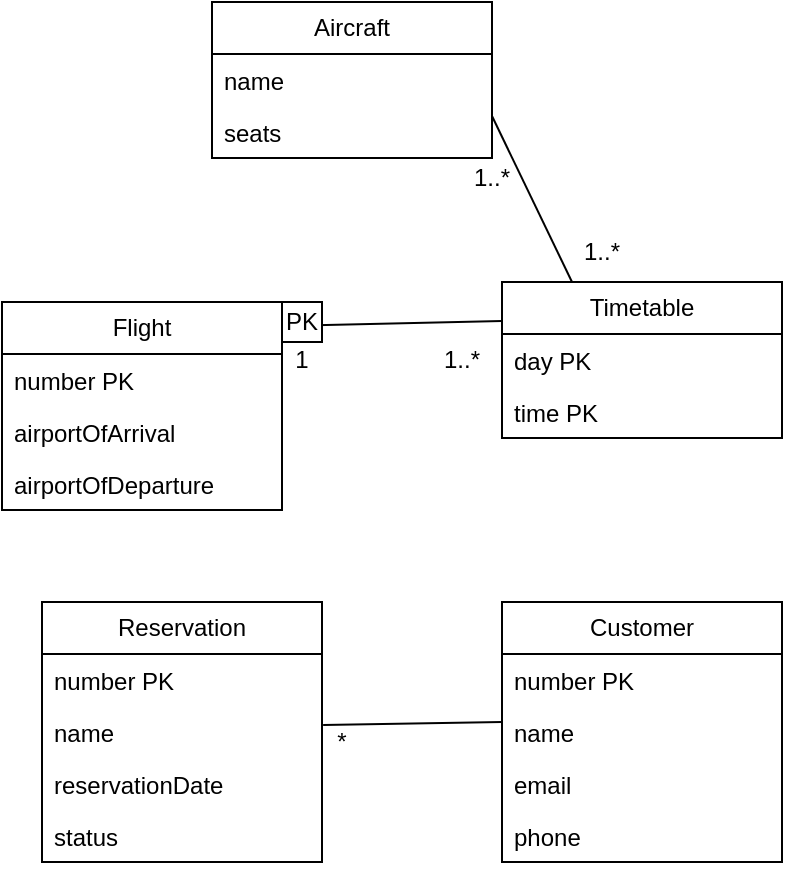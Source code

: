 <mxfile version="21.0.6" type="github">
  <diagram name="Page-1" id="NGk4XPU27g2w4JLJklzG">
    <mxGraphModel dx="569" dy="350" grid="1" gridSize="10" guides="1" tooltips="1" connect="1" arrows="1" fold="1" page="1" pageScale="1" pageWidth="850" pageHeight="1100" math="0" shadow="0">
      <root>
        <mxCell id="0" />
        <mxCell id="1" parent="0" />
        <mxCell id="lGLvCR6cDgvS0Mj2bg7t-1" value="Flight" style="swimlane;fontStyle=0;childLayout=stackLayout;horizontal=1;startSize=26;fillColor=none;horizontalStack=0;resizeParent=1;resizeParentMax=0;resizeLast=0;collapsible=1;marginBottom=0;whiteSpace=wrap;html=1;" parent="1" vertex="1">
          <mxGeometry x="320" y="410" width="140" height="104" as="geometry" />
        </mxCell>
        <mxCell id="lGLvCR6cDgvS0Mj2bg7t-2" value="number PK" style="text;strokeColor=none;fillColor=none;align=left;verticalAlign=top;spacingLeft=4;spacingRight=4;overflow=hidden;rotatable=0;points=[[0,0.5],[1,0.5]];portConstraint=eastwest;whiteSpace=wrap;html=1;" parent="lGLvCR6cDgvS0Mj2bg7t-1" vertex="1">
          <mxGeometry y="26" width="140" height="26" as="geometry" />
        </mxCell>
        <mxCell id="lGLvCR6cDgvS0Mj2bg7t-3" value="airportOfArrival" style="text;strokeColor=none;fillColor=none;align=left;verticalAlign=top;spacingLeft=4;spacingRight=4;overflow=hidden;rotatable=0;points=[[0,0.5],[1,0.5]];portConstraint=eastwest;whiteSpace=wrap;html=1;" parent="lGLvCR6cDgvS0Mj2bg7t-1" vertex="1">
          <mxGeometry y="52" width="140" height="26" as="geometry" />
        </mxCell>
        <mxCell id="lGLvCR6cDgvS0Mj2bg7t-4" value="airportOfDeparture" style="text;strokeColor=none;fillColor=none;align=left;verticalAlign=top;spacingLeft=4;spacingRight=4;overflow=hidden;rotatable=0;points=[[0,0.5],[1,0.5]];portConstraint=eastwest;whiteSpace=wrap;html=1;" parent="lGLvCR6cDgvS0Mj2bg7t-1" vertex="1">
          <mxGeometry y="78" width="140" height="26" as="geometry" />
        </mxCell>
        <mxCell id="lGLvCR6cDgvS0Mj2bg7t-9" value="Customer" style="swimlane;fontStyle=0;childLayout=stackLayout;horizontal=1;startSize=26;fillColor=none;horizontalStack=0;resizeParent=1;resizeParentMax=0;resizeLast=0;collapsible=1;marginBottom=0;whiteSpace=wrap;html=1;" parent="1" vertex="1">
          <mxGeometry x="570" y="560" width="140" height="130" as="geometry" />
        </mxCell>
        <mxCell id="lGLvCR6cDgvS0Mj2bg7t-10" value="number PK" style="text;strokeColor=none;fillColor=none;align=left;verticalAlign=top;spacingLeft=4;spacingRight=4;overflow=hidden;rotatable=0;points=[[0,0.5],[1,0.5]];portConstraint=eastwest;whiteSpace=wrap;html=1;" parent="lGLvCR6cDgvS0Mj2bg7t-9" vertex="1">
          <mxGeometry y="26" width="140" height="26" as="geometry" />
        </mxCell>
        <mxCell id="lGLvCR6cDgvS0Mj2bg7t-11" value="name" style="text;strokeColor=none;fillColor=none;align=left;verticalAlign=top;spacingLeft=4;spacingRight=4;overflow=hidden;rotatable=0;points=[[0,0.5],[1,0.5]];portConstraint=eastwest;whiteSpace=wrap;html=1;" parent="lGLvCR6cDgvS0Mj2bg7t-9" vertex="1">
          <mxGeometry y="52" width="140" height="26" as="geometry" />
        </mxCell>
        <mxCell id="lGLvCR6cDgvS0Mj2bg7t-12" value="email" style="text;strokeColor=none;fillColor=none;align=left;verticalAlign=top;spacingLeft=4;spacingRight=4;overflow=hidden;rotatable=0;points=[[0,0.5],[1,0.5]];portConstraint=eastwest;whiteSpace=wrap;html=1;" parent="lGLvCR6cDgvS0Mj2bg7t-9" vertex="1">
          <mxGeometry y="78" width="140" height="26" as="geometry" />
        </mxCell>
        <mxCell id="lGLvCR6cDgvS0Mj2bg7t-13" value="phone" style="text;strokeColor=none;fillColor=none;align=left;verticalAlign=top;spacingLeft=4;spacingRight=4;overflow=hidden;rotatable=0;points=[[0,0.5],[1,0.5]];portConstraint=eastwest;whiteSpace=wrap;html=1;" parent="lGLvCR6cDgvS0Mj2bg7t-9" vertex="1">
          <mxGeometry y="104" width="140" height="26" as="geometry" />
        </mxCell>
        <mxCell id="lGLvCR6cDgvS0Mj2bg7t-17" value="Reservation" style="swimlane;fontStyle=0;childLayout=stackLayout;horizontal=1;startSize=26;fillColor=none;horizontalStack=0;resizeParent=1;resizeParentMax=0;resizeLast=0;collapsible=1;marginBottom=0;whiteSpace=wrap;html=1;" parent="1" vertex="1">
          <mxGeometry x="340" y="560" width="140" height="130" as="geometry" />
        </mxCell>
        <mxCell id="lGLvCR6cDgvS0Mj2bg7t-18" value="number PK" style="text;strokeColor=none;fillColor=none;align=left;verticalAlign=top;spacingLeft=4;spacingRight=4;overflow=hidden;rotatable=0;points=[[0,0.5],[1,0.5]];portConstraint=eastwest;whiteSpace=wrap;html=1;" parent="lGLvCR6cDgvS0Mj2bg7t-17" vertex="1">
          <mxGeometry y="26" width="140" height="26" as="geometry" />
        </mxCell>
        <mxCell id="lGLvCR6cDgvS0Mj2bg7t-19" value="name" style="text;strokeColor=none;fillColor=none;align=left;verticalAlign=top;spacingLeft=4;spacingRight=4;overflow=hidden;rotatable=0;points=[[0,0.5],[1,0.5]];portConstraint=eastwest;whiteSpace=wrap;html=1;" parent="lGLvCR6cDgvS0Mj2bg7t-17" vertex="1">
          <mxGeometry y="52" width="140" height="26" as="geometry" />
        </mxCell>
        <mxCell id="lGLvCR6cDgvS0Mj2bg7t-20" value="reservationDate" style="text;strokeColor=none;fillColor=none;align=left;verticalAlign=top;spacingLeft=4;spacingRight=4;overflow=hidden;rotatable=0;points=[[0,0.5],[1,0.5]];portConstraint=eastwest;whiteSpace=wrap;html=1;" parent="lGLvCR6cDgvS0Mj2bg7t-17" vertex="1">
          <mxGeometry y="78" width="140" height="26" as="geometry" />
        </mxCell>
        <mxCell id="lGLvCR6cDgvS0Mj2bg7t-21" value="status" style="text;strokeColor=none;fillColor=none;align=left;verticalAlign=top;spacingLeft=4;spacingRight=4;overflow=hidden;rotatable=0;points=[[0,0.5],[1,0.5]];portConstraint=eastwest;whiteSpace=wrap;html=1;" parent="lGLvCR6cDgvS0Mj2bg7t-17" vertex="1">
          <mxGeometry y="104" width="140" height="26" as="geometry" />
        </mxCell>
        <mxCell id="lGLvCR6cDgvS0Mj2bg7t-22" value="Aircraft" style="swimlane;fontStyle=0;childLayout=stackLayout;horizontal=1;startSize=26;fillColor=none;horizontalStack=0;resizeParent=1;resizeParentMax=0;resizeLast=0;collapsible=1;marginBottom=0;whiteSpace=wrap;html=1;" parent="1" vertex="1">
          <mxGeometry x="425" y="260" width="140" height="78" as="geometry" />
        </mxCell>
        <mxCell id="lGLvCR6cDgvS0Mj2bg7t-24" value="name" style="text;strokeColor=none;fillColor=none;align=left;verticalAlign=top;spacingLeft=4;spacingRight=4;overflow=hidden;rotatable=0;points=[[0,0.5],[1,0.5]];portConstraint=eastwest;whiteSpace=wrap;html=1;" parent="lGLvCR6cDgvS0Mj2bg7t-22" vertex="1">
          <mxGeometry y="26" width="140" height="26" as="geometry" />
        </mxCell>
        <mxCell id="PeGr3vkLjhwXAfK1nIqH-2" value="seats" style="text;strokeColor=none;fillColor=none;align=left;verticalAlign=top;spacingLeft=4;spacingRight=4;overflow=hidden;rotatable=0;points=[[0,0.5],[1,0.5]];portConstraint=eastwest;whiteSpace=wrap;html=1;" vertex="1" parent="lGLvCR6cDgvS0Mj2bg7t-22">
          <mxGeometry y="52" width="140" height="26" as="geometry" />
        </mxCell>
        <mxCell id="PeGr3vkLjhwXAfK1nIqH-3" value="Timetable" style="swimlane;fontStyle=0;childLayout=stackLayout;horizontal=1;startSize=26;fillColor=none;horizontalStack=0;resizeParent=1;resizeParentMax=0;resizeLast=0;collapsible=1;marginBottom=0;whiteSpace=wrap;html=1;" vertex="1" parent="1">
          <mxGeometry x="570" y="400" width="140" height="78" as="geometry" />
        </mxCell>
        <mxCell id="PeGr3vkLjhwXAfK1nIqH-4" value="day PK" style="text;strokeColor=none;fillColor=none;align=left;verticalAlign=top;spacingLeft=4;spacingRight=4;overflow=hidden;rotatable=0;points=[[0,0.5],[1,0.5]];portConstraint=eastwest;whiteSpace=wrap;html=1;" vertex="1" parent="PeGr3vkLjhwXAfK1nIqH-3">
          <mxGeometry y="26" width="140" height="26" as="geometry" />
        </mxCell>
        <mxCell id="PeGr3vkLjhwXAfK1nIqH-5" value="time PK" style="text;strokeColor=none;fillColor=none;align=left;verticalAlign=top;spacingLeft=4;spacingRight=4;overflow=hidden;rotatable=0;points=[[0,0.5],[1,0.5]];portConstraint=eastwest;whiteSpace=wrap;html=1;" vertex="1" parent="PeGr3vkLjhwXAfK1nIqH-3">
          <mxGeometry y="52" width="140" height="26" as="geometry" />
        </mxCell>
        <mxCell id="PeGr3vkLjhwXAfK1nIqH-6" value="" style="endArrow=none;html=1;rounded=0;exitX=1;exitY=0.115;exitDx=0;exitDy=0;exitPerimeter=0;entryX=0;entryY=0.25;entryDx=0;entryDy=0;" edge="1" parent="1" source="lGLvCR6cDgvS0Mj2bg7t-1" target="PeGr3vkLjhwXAfK1nIqH-3">
          <mxGeometry width="50" height="50" relative="1" as="geometry">
            <mxPoint x="520" y="450" as="sourcePoint" />
            <mxPoint x="570" y="400" as="targetPoint" />
          </mxGeometry>
        </mxCell>
        <mxCell id="PeGr3vkLjhwXAfK1nIqH-7" value="1..*" style="text;strokeColor=none;align=center;fillColor=none;html=1;verticalAlign=middle;whiteSpace=wrap;rounded=0;" vertex="1" parent="1">
          <mxGeometry x="520" y="424" width="60" height="30" as="geometry" />
        </mxCell>
        <mxCell id="PeGr3vkLjhwXAfK1nIqH-8" value="1" style="text;strokeColor=none;align=center;fillColor=none;html=1;verticalAlign=middle;whiteSpace=wrap;rounded=0;" vertex="1" parent="1">
          <mxGeometry x="440" y="424" width="60" height="30" as="geometry" />
        </mxCell>
        <mxCell id="PeGr3vkLjhwXAfK1nIqH-12" value="" style="endArrow=none;html=1;rounded=0;entryX=0.25;entryY=0;entryDx=0;entryDy=0;exitX=1;exitY=0.192;exitDx=0;exitDy=0;exitPerimeter=0;" edge="1" parent="1" source="PeGr3vkLjhwXAfK1nIqH-2" target="PeGr3vkLjhwXAfK1nIqH-3">
          <mxGeometry width="50" height="50" relative="1" as="geometry">
            <mxPoint x="565" y="320" as="sourcePoint" />
            <mxPoint x="615" y="270" as="targetPoint" />
          </mxGeometry>
        </mxCell>
        <mxCell id="PeGr3vkLjhwXAfK1nIqH-13" value="1..*" style="text;strokeColor=none;align=center;fillColor=none;html=1;verticalAlign=middle;whiteSpace=wrap;rounded=0;" vertex="1" parent="1">
          <mxGeometry x="590" y="370" width="60" height="30" as="geometry" />
        </mxCell>
        <mxCell id="PeGr3vkLjhwXAfK1nIqH-14" value="1..*" style="text;strokeColor=none;align=center;fillColor=none;html=1;verticalAlign=middle;whiteSpace=wrap;rounded=0;" vertex="1" parent="1">
          <mxGeometry x="550" y="338" width="30" height="20" as="geometry" />
        </mxCell>
        <mxCell id="PeGr3vkLjhwXAfK1nIqH-15" value="PK" style="rounded=0;whiteSpace=wrap;html=1;" vertex="1" parent="1">
          <mxGeometry x="460" y="410" width="20" height="20" as="geometry" />
        </mxCell>
        <mxCell id="PeGr3vkLjhwXAfK1nIqH-20" value="" style="endArrow=none;html=1;rounded=0;exitX=1.004;exitY=0.363;exitDx=0;exitDy=0;exitPerimeter=0;" edge="1" parent="1" source="lGLvCR6cDgvS0Mj2bg7t-19">
          <mxGeometry width="50" height="50" relative="1" as="geometry">
            <mxPoint x="520" y="670" as="sourcePoint" />
            <mxPoint x="570" y="620" as="targetPoint" />
          </mxGeometry>
        </mxCell>
        <mxCell id="PeGr3vkLjhwXAfK1nIqH-22" value="*" style="text;strokeColor=none;align=center;fillColor=none;html=1;verticalAlign=middle;whiteSpace=wrap;rounded=0;" vertex="1" parent="1">
          <mxGeometry x="480" y="620" width="20" height="20" as="geometry" />
        </mxCell>
      </root>
    </mxGraphModel>
  </diagram>
</mxfile>
